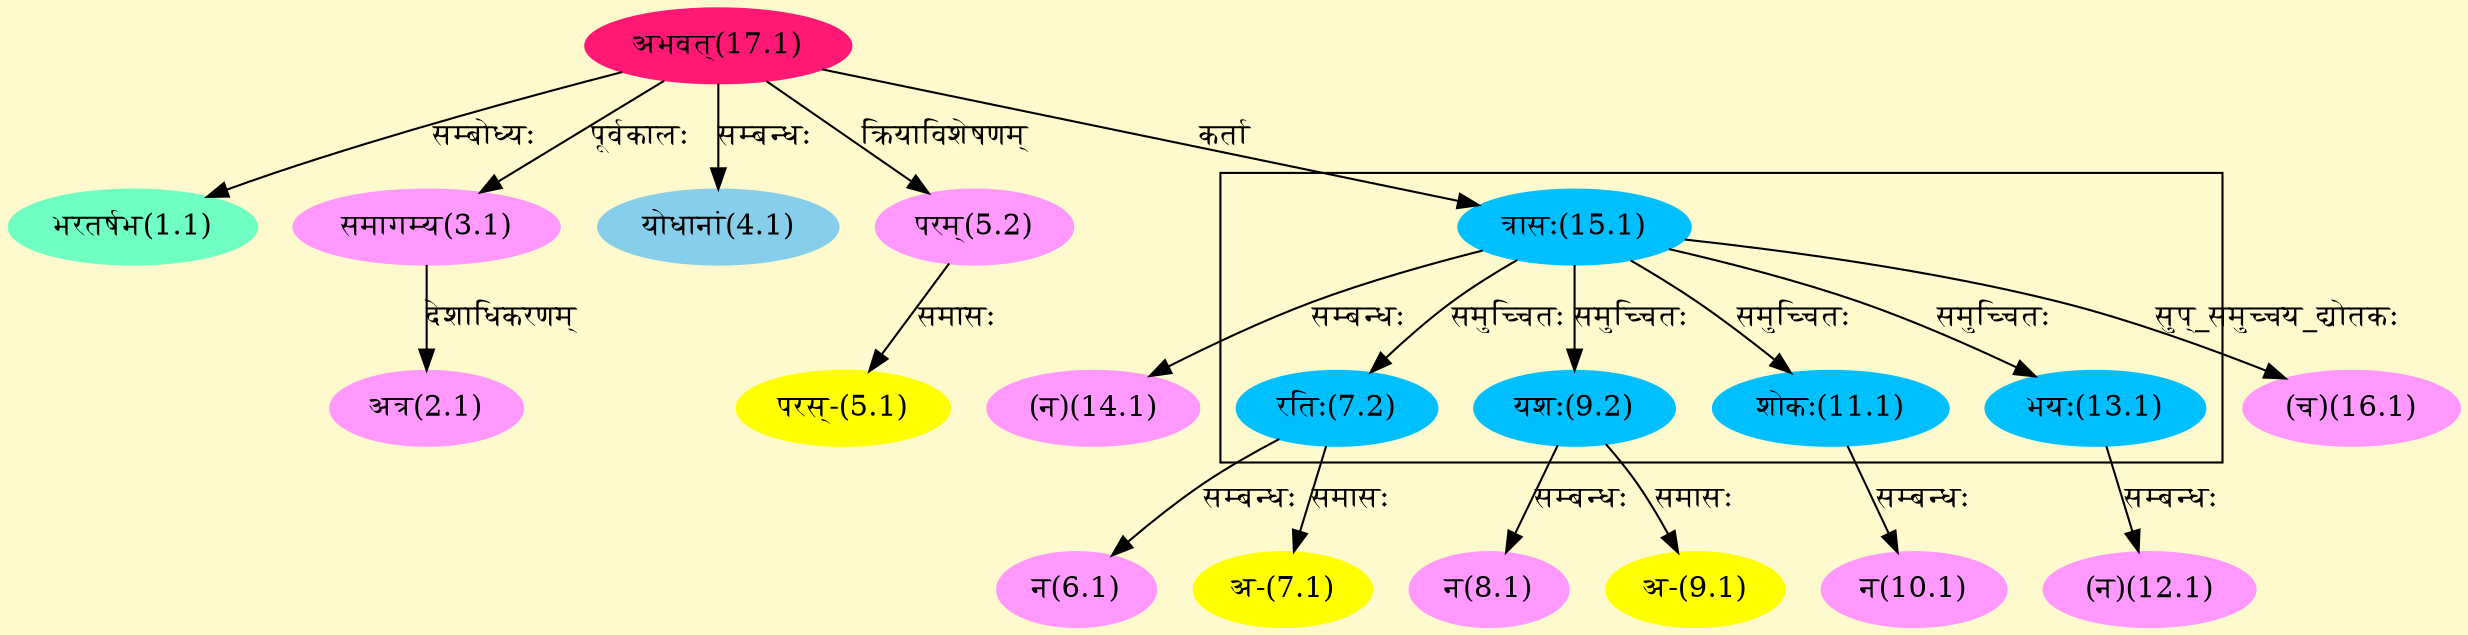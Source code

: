 digraph G{
rankdir=BT;
 compound=true;
 bgcolor="lemonchiffon1";

subgraph cluster_1{
Node7_2 [style=filled, color="#00BFFF" label = "रतिः(7.2)"]
Node15_1 [style=filled, color="#00BFFF" label = "त्रासः(15.1)"]
Node9_2 [style=filled, color="#00BFFF" label = "यशः(9.2)"]
Node11_1 [style=filled, color="#00BFFF" label = "शोकः(11.1)"]
Node13_1 [style=filled, color="#00BFFF" label = "भयः(13.1)"]

}
Node1_1 [style=filled, color="#6FFFC3" label = "भरतर्षभ(1.1)"]
Node17_1 [style=filled, color="#FF1975" label = "अभवत्(17.1)"]
Node2_1 [style=filled, color="#FF99FF" label = "अत्र(2.1)"]
Node3_1 [style=filled, color="#FF99FF" label = "समागम्य(3.1)"]
Node4_1 [style=filled, color="#87CEEB" label = "योधानां(4.1)"]
Node5_1 [style=filled, color="#FFFF00" label = "परस्-(5.1)"]
Node5_2 [style=filled, color="#FF99FF" label = "परम्(5.2)"]
Node6_1 [style=filled, color="#FF99FF" label = "न(6.1)"]
Node7_2 [style=filled, color="#00BFFF" label = "रतिः(7.2)"]
Node7_1 [style=filled, color="#FFFF00" label = "अ-(7.1)"]
Node8_1 [style=filled, color="#FF99FF" label = "न(8.1)"]
Node9_2 [style=filled, color="#00BFFF" label = "यशः(9.2)"]
Node9_1 [style=filled, color="#FFFF00" label = "अ-(9.1)"]
Node10_1 [style=filled, color="#FF99FF" label = "न(10.1)"]
Node11_1 [style=filled, color="#00BFFF" label = "शोकः(11.1)"]
Node12_1 [style=filled, color="#FF99FF" label = "(न)(12.1)"]
Node13_1 [style=filled, color="#00BFFF" label = "भयः(13.1)"]
Node14_1 [style=filled, color="#FF99FF" label = "(न)(14.1)"]
Node15_1 [style=filled, color="#00BFFF" label = "त्रासः(15.1)"]
Node16_1 [style=filled, color="#FF99FF" label = "(च)(16.1)"]
/* Start of Relations section */

Node1_1 -> Node17_1 [  label="सम्बोध्यः"  dir="back" ]
Node2_1 -> Node3_1 [  label="देशाधिकरणम्"  dir="back" ]
Node3_1 -> Node17_1 [  label="पूर्वकालः"  dir="back" ]
Node4_1 -> Node17_1 [  label="सम्बन्धः"  dir="back" ]
Node5_1 -> Node5_2 [  label="समासः"  dir="back" ]
Node5_2 -> Node17_1 [  label="क्रियाविशेषणम्"  dir="back" ]
Node6_1 -> Node7_2 [  label="सम्बन्धः"  dir="back" ]
Node7_1 -> Node7_2 [  label="समासः"  dir="back" ]
Node7_2 -> Node15_1 [  label="समुच्चितः"  dir="back" ]
Node8_1 -> Node9_2 [  label="सम्बन्धः"  dir="back" ]
Node9_1 -> Node9_2 [  label="समासः"  dir="back" ]
Node9_2 -> Node15_1 [  label="समुच्चितः"  dir="back" ]
Node10_1 -> Node11_1 [  label="सम्बन्धः"  dir="back" ]
Node11_1 -> Node15_1 [  label="समुच्चितः"  dir="back" ]
Node12_1 -> Node13_1 [  label="सम्बन्धः"  dir="back" ]
Node13_1 -> Node15_1 [  label="समुच्चितः"  dir="back" ]
Node14_1 -> Node15_1 [  label="सम्बन्धः"  dir="back" ]
Node15_1 -> Node17_1 [  label="कर्ता"  dir="back" ]
Node16_1 -> Node15_1 [  label="सुप्_समुच्चय_द्योतकः"  dir="back" ]
}
